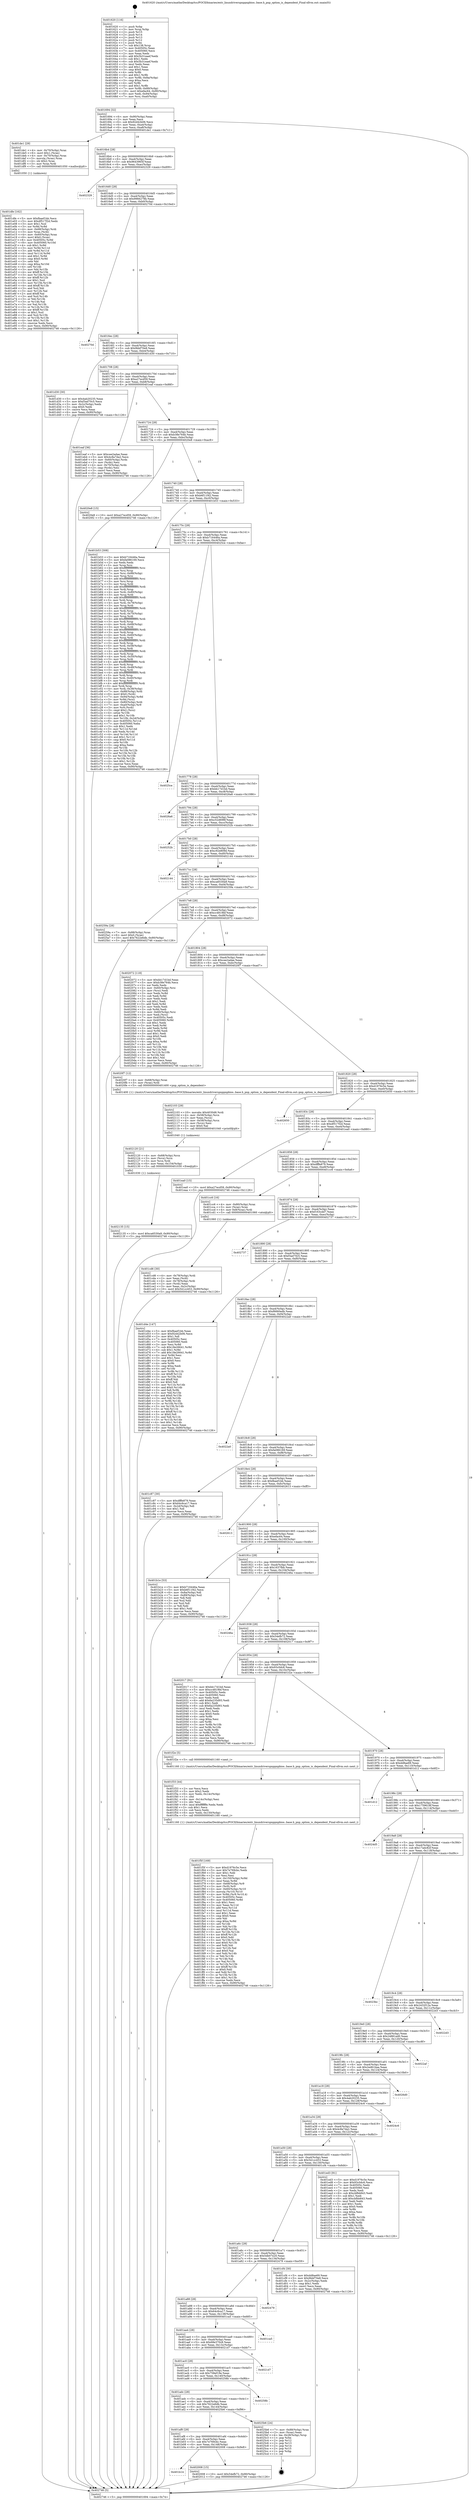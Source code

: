 digraph "0x401620" {
  label = "0x401620 (/mnt/c/Users/mathe/Desktop/tcc/POCII/binaries/extr_linuxdriverspnppnpbios..base.h_pnp_option_is_dependent_Final-ollvm.out::main(0))"
  labelloc = "t"
  node[shape=record]

  Entry [label="",width=0.3,height=0.3,shape=circle,fillcolor=black,style=filled]
  "0x401694" [label="{
     0x401694 [32]\l
     | [instrs]\l
     &nbsp;&nbsp;0x401694 \<+6\>: mov -0x90(%rbp),%eax\l
     &nbsp;&nbsp;0x40169a \<+2\>: mov %eax,%ecx\l
     &nbsp;&nbsp;0x40169c \<+6\>: sub $0x92d42b06,%ecx\l
     &nbsp;&nbsp;0x4016a2 \<+6\>: mov %eax,-0xa4(%rbp)\l
     &nbsp;&nbsp;0x4016a8 \<+6\>: mov %ecx,-0xa8(%rbp)\l
     &nbsp;&nbsp;0x4016ae \<+6\>: je 0000000000401de1 \<main+0x7c1\>\l
  }"]
  "0x401de1" [label="{
     0x401de1 [29]\l
     | [instrs]\l
     &nbsp;&nbsp;0x401de1 \<+4\>: mov -0x70(%rbp),%rax\l
     &nbsp;&nbsp;0x401de5 \<+6\>: movl $0x1,(%rax)\l
     &nbsp;&nbsp;0x401deb \<+4\>: mov -0x70(%rbp),%rax\l
     &nbsp;&nbsp;0x401def \<+3\>: movslq (%rax),%rax\l
     &nbsp;&nbsp;0x401df2 \<+4\>: shl $0x2,%rax\l
     &nbsp;&nbsp;0x401df6 \<+3\>: mov %rax,%rdi\l
     &nbsp;&nbsp;0x401df9 \<+5\>: call 0000000000401050 \<malloc@plt\>\l
     | [calls]\l
     &nbsp;&nbsp;0x401050 \{1\} (unknown)\l
  }"]
  "0x4016b4" [label="{
     0x4016b4 [28]\l
     | [instrs]\l
     &nbsp;&nbsp;0x4016b4 \<+5\>: jmp 00000000004016b9 \<main+0x99\>\l
     &nbsp;&nbsp;0x4016b9 \<+6\>: mov -0xa4(%rbp),%eax\l
     &nbsp;&nbsp;0x4016bf \<+5\>: sub $0x9643965f,%eax\l
     &nbsp;&nbsp;0x4016c4 \<+6\>: mov %eax,-0xac(%rbp)\l
     &nbsp;&nbsp;0x4016ca \<+6\>: je 0000000000402329 \<main+0xd09\>\l
  }"]
  Exit [label="",width=0.3,height=0.3,shape=circle,fillcolor=black,style=filled,peripheries=2]
  "0x402329" [label="{
     0x402329\l
  }", style=dashed]
  "0x4016d0" [label="{
     0x4016d0 [28]\l
     | [instrs]\l
     &nbsp;&nbsp;0x4016d0 \<+5\>: jmp 00000000004016d5 \<main+0xb5\>\l
     &nbsp;&nbsp;0x4016d5 \<+6\>: mov -0xa4(%rbp),%eax\l
     &nbsp;&nbsp;0x4016db \<+5\>: sub $0x9966278b,%eax\l
     &nbsp;&nbsp;0x4016e0 \<+6\>: mov %eax,-0xb0(%rbp)\l
     &nbsp;&nbsp;0x4016e6 \<+6\>: je 000000000040270d \<main+0x10ed\>\l
  }"]
  "0x402135" [label="{
     0x402135 [15]\l
     | [instrs]\l
     &nbsp;&nbsp;0x402135 \<+10\>: movl $0xca6530a9,-0x90(%rbp)\l
     &nbsp;&nbsp;0x40213f \<+5\>: jmp 0000000000402746 \<main+0x1126\>\l
  }"]
  "0x40270d" [label="{
     0x40270d\l
  }", style=dashed]
  "0x4016ec" [label="{
     0x4016ec [28]\l
     | [instrs]\l
     &nbsp;&nbsp;0x4016ec \<+5\>: jmp 00000000004016f1 \<main+0xd1\>\l
     &nbsp;&nbsp;0x4016f1 \<+6\>: mov -0xa4(%rbp),%eax\l
     &nbsp;&nbsp;0x4016f7 \<+5\>: sub $0x9bbf70e8,%eax\l
     &nbsp;&nbsp;0x4016fc \<+6\>: mov %eax,-0xb4(%rbp)\l
     &nbsp;&nbsp;0x401702 \<+6\>: je 0000000000401d30 \<main+0x710\>\l
  }"]
  "0x402120" [label="{
     0x402120 [21]\l
     | [instrs]\l
     &nbsp;&nbsp;0x402120 \<+4\>: mov -0x68(%rbp),%rcx\l
     &nbsp;&nbsp;0x402124 \<+3\>: mov (%rcx),%rcx\l
     &nbsp;&nbsp;0x402127 \<+3\>: mov %rcx,%rdi\l
     &nbsp;&nbsp;0x40212a \<+6\>: mov %eax,-0x154(%rbp)\l
     &nbsp;&nbsp;0x402130 \<+5\>: call 0000000000401030 \<free@plt\>\l
     | [calls]\l
     &nbsp;&nbsp;0x401030 \{1\} (unknown)\l
  }"]
  "0x401d30" [label="{
     0x401d30 [30]\l
     | [instrs]\l
     &nbsp;&nbsp;0x401d30 \<+5\>: mov $0x4ab20235,%eax\l
     &nbsp;&nbsp;0x401d35 \<+5\>: mov $0xf3ad70c5,%ecx\l
     &nbsp;&nbsp;0x401d3a \<+3\>: mov -0x2c(%rbp),%edx\l
     &nbsp;&nbsp;0x401d3d \<+3\>: cmp $0x0,%edx\l
     &nbsp;&nbsp;0x401d40 \<+3\>: cmove %ecx,%eax\l
     &nbsp;&nbsp;0x401d43 \<+6\>: mov %eax,-0x90(%rbp)\l
     &nbsp;&nbsp;0x401d49 \<+5\>: jmp 0000000000402746 \<main+0x1126\>\l
  }"]
  "0x401708" [label="{
     0x401708 [28]\l
     | [instrs]\l
     &nbsp;&nbsp;0x401708 \<+5\>: jmp 000000000040170d \<main+0xed\>\l
     &nbsp;&nbsp;0x40170d \<+6\>: mov -0xa4(%rbp),%eax\l
     &nbsp;&nbsp;0x401713 \<+5\>: sub $0xa27ecd59,%eax\l
     &nbsp;&nbsp;0x401718 \<+6\>: mov %eax,-0xb8(%rbp)\l
     &nbsp;&nbsp;0x40171e \<+6\>: je 0000000000401eaf \<main+0x88f\>\l
  }"]
  "0x402103" [label="{
     0x402103 [29]\l
     | [instrs]\l
     &nbsp;&nbsp;0x402103 \<+10\>: movabs $0x4030d6,%rdi\l
     &nbsp;&nbsp;0x40210d \<+4\>: mov -0x58(%rbp),%rcx\l
     &nbsp;&nbsp;0x402111 \<+2\>: mov %eax,(%rcx)\l
     &nbsp;&nbsp;0x402113 \<+4\>: mov -0x58(%rbp),%rcx\l
     &nbsp;&nbsp;0x402117 \<+2\>: mov (%rcx),%esi\l
     &nbsp;&nbsp;0x402119 \<+2\>: mov $0x0,%al\l
     &nbsp;&nbsp;0x40211b \<+5\>: call 0000000000401040 \<printf@plt\>\l
     | [calls]\l
     &nbsp;&nbsp;0x401040 \{1\} (unknown)\l
  }"]
  "0x401eaf" [label="{
     0x401eaf [36]\l
     | [instrs]\l
     &nbsp;&nbsp;0x401eaf \<+5\>: mov $0xcee2adae,%eax\l
     &nbsp;&nbsp;0x401eb4 \<+5\>: mov $0x4c8a7da2,%ecx\l
     &nbsp;&nbsp;0x401eb9 \<+4\>: mov -0x60(%rbp),%rdx\l
     &nbsp;&nbsp;0x401ebd \<+2\>: mov (%rdx),%esi\l
     &nbsp;&nbsp;0x401ebf \<+4\>: mov -0x70(%rbp),%rdx\l
     &nbsp;&nbsp;0x401ec3 \<+2\>: cmp (%rdx),%esi\l
     &nbsp;&nbsp;0x401ec5 \<+3\>: cmovl %ecx,%eax\l
     &nbsp;&nbsp;0x401ec8 \<+6\>: mov %eax,-0x90(%rbp)\l
     &nbsp;&nbsp;0x401ece \<+5\>: jmp 0000000000402746 \<main+0x1126\>\l
  }"]
  "0x401724" [label="{
     0x401724 [28]\l
     | [instrs]\l
     &nbsp;&nbsp;0x401724 \<+5\>: jmp 0000000000401729 \<main+0x109\>\l
     &nbsp;&nbsp;0x401729 \<+6\>: mov -0xa4(%rbp),%eax\l
     &nbsp;&nbsp;0x40172f \<+5\>: sub $0xb38e764b,%eax\l
     &nbsp;&nbsp;0x401734 \<+6\>: mov %eax,-0xbc(%rbp)\l
     &nbsp;&nbsp;0x40173a \<+6\>: je 00000000004020e8 \<main+0xac8\>\l
  }"]
  "0x401b14" [label="{
     0x401b14\l
  }", style=dashed]
  "0x4020e8" [label="{
     0x4020e8 [15]\l
     | [instrs]\l
     &nbsp;&nbsp;0x4020e8 \<+10\>: movl $0xa27ecd59,-0x90(%rbp)\l
     &nbsp;&nbsp;0x4020f2 \<+5\>: jmp 0000000000402746 \<main+0x1126\>\l
  }"]
  "0x401740" [label="{
     0x401740 [28]\l
     | [instrs]\l
     &nbsp;&nbsp;0x401740 \<+5\>: jmp 0000000000401745 \<main+0x125\>\l
     &nbsp;&nbsp;0x401745 \<+6\>: mov -0xa4(%rbp),%eax\l
     &nbsp;&nbsp;0x40174b \<+5\>: sub $0xb6f11f42,%eax\l
     &nbsp;&nbsp;0x401750 \<+6\>: mov %eax,-0xc0(%rbp)\l
     &nbsp;&nbsp;0x401756 \<+6\>: je 0000000000401b53 \<main+0x533\>\l
  }"]
  "0x402008" [label="{
     0x402008 [15]\l
     | [instrs]\l
     &nbsp;&nbsp;0x402008 \<+10\>: movl $0x54efb72,-0x90(%rbp)\l
     &nbsp;&nbsp;0x402012 \<+5\>: jmp 0000000000402746 \<main+0x1126\>\l
  }"]
  "0x401b53" [label="{
     0x401b53 [308]\l
     | [instrs]\l
     &nbsp;&nbsp;0x401b53 \<+5\>: mov $0xb716446a,%eax\l
     &nbsp;&nbsp;0x401b58 \<+5\>: mov $0xfa086169,%ecx\l
     &nbsp;&nbsp;0x401b5d \<+2\>: xor %edx,%edx\l
     &nbsp;&nbsp;0x401b5f \<+3\>: mov %rsp,%rsi\l
     &nbsp;&nbsp;0x401b62 \<+4\>: add $0xfffffffffffffff0,%rsi\l
     &nbsp;&nbsp;0x401b66 \<+3\>: mov %rsi,%rsp\l
     &nbsp;&nbsp;0x401b69 \<+7\>: mov %rsi,-0x88(%rbp)\l
     &nbsp;&nbsp;0x401b70 \<+3\>: mov %rsp,%rsi\l
     &nbsp;&nbsp;0x401b73 \<+4\>: add $0xfffffffffffffff0,%rsi\l
     &nbsp;&nbsp;0x401b77 \<+3\>: mov %rsi,%rsp\l
     &nbsp;&nbsp;0x401b7a \<+3\>: mov %rsp,%rdi\l
     &nbsp;&nbsp;0x401b7d \<+4\>: add $0xfffffffffffffff0,%rdi\l
     &nbsp;&nbsp;0x401b81 \<+3\>: mov %rdi,%rsp\l
     &nbsp;&nbsp;0x401b84 \<+4\>: mov %rdi,-0x80(%rbp)\l
     &nbsp;&nbsp;0x401b88 \<+3\>: mov %rsp,%rdi\l
     &nbsp;&nbsp;0x401b8b \<+4\>: add $0xfffffffffffffff0,%rdi\l
     &nbsp;&nbsp;0x401b8f \<+3\>: mov %rdi,%rsp\l
     &nbsp;&nbsp;0x401b92 \<+4\>: mov %rdi,-0x78(%rbp)\l
     &nbsp;&nbsp;0x401b96 \<+3\>: mov %rsp,%rdi\l
     &nbsp;&nbsp;0x401b99 \<+4\>: add $0xfffffffffffffff0,%rdi\l
     &nbsp;&nbsp;0x401b9d \<+3\>: mov %rdi,%rsp\l
     &nbsp;&nbsp;0x401ba0 \<+4\>: mov %rdi,-0x70(%rbp)\l
     &nbsp;&nbsp;0x401ba4 \<+3\>: mov %rsp,%rdi\l
     &nbsp;&nbsp;0x401ba7 \<+4\>: add $0xfffffffffffffff0,%rdi\l
     &nbsp;&nbsp;0x401bab \<+3\>: mov %rdi,%rsp\l
     &nbsp;&nbsp;0x401bae \<+4\>: mov %rdi,-0x68(%rbp)\l
     &nbsp;&nbsp;0x401bb2 \<+3\>: mov %rsp,%rdi\l
     &nbsp;&nbsp;0x401bb5 \<+4\>: add $0xfffffffffffffff0,%rdi\l
     &nbsp;&nbsp;0x401bb9 \<+3\>: mov %rdi,%rsp\l
     &nbsp;&nbsp;0x401bbc \<+4\>: mov %rdi,-0x60(%rbp)\l
     &nbsp;&nbsp;0x401bc0 \<+3\>: mov %rsp,%rdi\l
     &nbsp;&nbsp;0x401bc3 \<+4\>: add $0xfffffffffffffff0,%rdi\l
     &nbsp;&nbsp;0x401bc7 \<+3\>: mov %rdi,%rsp\l
     &nbsp;&nbsp;0x401bca \<+4\>: mov %rdi,-0x58(%rbp)\l
     &nbsp;&nbsp;0x401bce \<+3\>: mov %rsp,%rdi\l
     &nbsp;&nbsp;0x401bd1 \<+4\>: add $0xfffffffffffffff0,%rdi\l
     &nbsp;&nbsp;0x401bd5 \<+3\>: mov %rdi,%rsp\l
     &nbsp;&nbsp;0x401bd8 \<+4\>: mov %rdi,-0x50(%rbp)\l
     &nbsp;&nbsp;0x401bdc \<+3\>: mov %rsp,%rdi\l
     &nbsp;&nbsp;0x401bdf \<+4\>: add $0xfffffffffffffff0,%rdi\l
     &nbsp;&nbsp;0x401be3 \<+3\>: mov %rdi,%rsp\l
     &nbsp;&nbsp;0x401be6 \<+4\>: mov %rdi,-0x48(%rbp)\l
     &nbsp;&nbsp;0x401bea \<+3\>: mov %rsp,%rdi\l
     &nbsp;&nbsp;0x401bed \<+4\>: add $0xfffffffffffffff0,%rdi\l
     &nbsp;&nbsp;0x401bf1 \<+3\>: mov %rdi,%rsp\l
     &nbsp;&nbsp;0x401bf4 \<+4\>: mov %rdi,-0x40(%rbp)\l
     &nbsp;&nbsp;0x401bf8 \<+3\>: mov %rsp,%rdi\l
     &nbsp;&nbsp;0x401bfb \<+4\>: add $0xfffffffffffffff0,%rdi\l
     &nbsp;&nbsp;0x401bff \<+3\>: mov %rdi,%rsp\l
     &nbsp;&nbsp;0x401c02 \<+4\>: mov %rdi,-0x38(%rbp)\l
     &nbsp;&nbsp;0x401c06 \<+7\>: mov -0x88(%rbp),%rdi\l
     &nbsp;&nbsp;0x401c0d \<+6\>: movl $0x0,(%rdi)\l
     &nbsp;&nbsp;0x401c13 \<+7\>: mov -0x94(%rbp),%r8d\l
     &nbsp;&nbsp;0x401c1a \<+3\>: mov %r8d,(%rsi)\l
     &nbsp;&nbsp;0x401c1d \<+4\>: mov -0x80(%rbp),%rdi\l
     &nbsp;&nbsp;0x401c21 \<+7\>: mov -0xa0(%rbp),%r9\l
     &nbsp;&nbsp;0x401c28 \<+3\>: mov %r9,(%rdi)\l
     &nbsp;&nbsp;0x401c2b \<+3\>: cmpl $0x2,(%rsi)\l
     &nbsp;&nbsp;0x401c2e \<+4\>: setne %r10b\l
     &nbsp;&nbsp;0x401c32 \<+4\>: and $0x1,%r10b\l
     &nbsp;&nbsp;0x401c36 \<+4\>: mov %r10b,-0x2d(%rbp)\l
     &nbsp;&nbsp;0x401c3a \<+8\>: mov 0x40505c,%r11d\l
     &nbsp;&nbsp;0x401c42 \<+7\>: mov 0x405060,%ebx\l
     &nbsp;&nbsp;0x401c49 \<+3\>: sub $0x1,%edx\l
     &nbsp;&nbsp;0x401c4c \<+3\>: mov %r11d,%r14d\l
     &nbsp;&nbsp;0x401c4f \<+3\>: add %edx,%r14d\l
     &nbsp;&nbsp;0x401c52 \<+4\>: imul %r14d,%r11d\l
     &nbsp;&nbsp;0x401c56 \<+4\>: and $0x1,%r11d\l
     &nbsp;&nbsp;0x401c5a \<+4\>: cmp $0x0,%r11d\l
     &nbsp;&nbsp;0x401c5e \<+4\>: sete %r10b\l
     &nbsp;&nbsp;0x401c62 \<+3\>: cmp $0xa,%ebx\l
     &nbsp;&nbsp;0x401c65 \<+4\>: setl %r15b\l
     &nbsp;&nbsp;0x401c69 \<+3\>: mov %r10b,%r12b\l
     &nbsp;&nbsp;0x401c6c \<+3\>: and %r15b,%r12b\l
     &nbsp;&nbsp;0x401c6f \<+3\>: xor %r15b,%r10b\l
     &nbsp;&nbsp;0x401c72 \<+3\>: or %r10b,%r12b\l
     &nbsp;&nbsp;0x401c75 \<+4\>: test $0x1,%r12b\l
     &nbsp;&nbsp;0x401c79 \<+3\>: cmovne %ecx,%eax\l
     &nbsp;&nbsp;0x401c7c \<+6\>: mov %eax,-0x90(%rbp)\l
     &nbsp;&nbsp;0x401c82 \<+5\>: jmp 0000000000402746 \<main+0x1126\>\l
  }"]
  "0x40175c" [label="{
     0x40175c [28]\l
     | [instrs]\l
     &nbsp;&nbsp;0x40175c \<+5\>: jmp 0000000000401761 \<main+0x141\>\l
     &nbsp;&nbsp;0x401761 \<+6\>: mov -0xa4(%rbp),%eax\l
     &nbsp;&nbsp;0x401767 \<+5\>: sub $0xb716446a,%eax\l
     &nbsp;&nbsp;0x40176c \<+6\>: mov %eax,-0xc4(%rbp)\l
     &nbsp;&nbsp;0x401772 \<+6\>: je 00000000004025ce \<main+0xfae\>\l
  }"]
  "0x401af8" [label="{
     0x401af8 [28]\l
     | [instrs]\l
     &nbsp;&nbsp;0x401af8 \<+5\>: jmp 0000000000401afd \<main+0x4dd\>\l
     &nbsp;&nbsp;0x401afd \<+6\>: mov -0xa4(%rbp),%eax\l
     &nbsp;&nbsp;0x401b03 \<+5\>: sub $0x7e769cbc,%eax\l
     &nbsp;&nbsp;0x401b08 \<+6\>: mov %eax,-0x148(%rbp)\l
     &nbsp;&nbsp;0x401b0e \<+6\>: je 0000000000402008 \<main+0x9e8\>\l
  }"]
  "0x4025ce" [label="{
     0x4025ce\l
  }", style=dashed]
  "0x401778" [label="{
     0x401778 [28]\l
     | [instrs]\l
     &nbsp;&nbsp;0x401778 \<+5\>: jmp 000000000040177d \<main+0x15d\>\l
     &nbsp;&nbsp;0x40177d \<+6\>: mov -0xa4(%rbp),%eax\l
     &nbsp;&nbsp;0x401783 \<+5\>: sub $0xbb17d1bd,%eax\l
     &nbsp;&nbsp;0x401788 \<+6\>: mov %eax,-0xc8(%rbp)\l
     &nbsp;&nbsp;0x40178e \<+6\>: je 00000000004026a6 \<main+0x1086\>\l
  }"]
  "0x4025b6" [label="{
     0x4025b6 [24]\l
     | [instrs]\l
     &nbsp;&nbsp;0x4025b6 \<+7\>: mov -0x88(%rbp),%rax\l
     &nbsp;&nbsp;0x4025bd \<+2\>: mov (%rax),%eax\l
     &nbsp;&nbsp;0x4025bf \<+4\>: lea -0x28(%rbp),%rsp\l
     &nbsp;&nbsp;0x4025c3 \<+1\>: pop %rbx\l
     &nbsp;&nbsp;0x4025c4 \<+2\>: pop %r12\l
     &nbsp;&nbsp;0x4025c6 \<+2\>: pop %r13\l
     &nbsp;&nbsp;0x4025c8 \<+2\>: pop %r14\l
     &nbsp;&nbsp;0x4025ca \<+2\>: pop %r15\l
     &nbsp;&nbsp;0x4025cc \<+1\>: pop %rbp\l
     &nbsp;&nbsp;0x4025cd \<+1\>: ret\l
  }"]
  "0x4026a6" [label="{
     0x4026a6\l
  }", style=dashed]
  "0x401794" [label="{
     0x401794 [28]\l
     | [instrs]\l
     &nbsp;&nbsp;0x401794 \<+5\>: jmp 0000000000401799 \<main+0x179\>\l
     &nbsp;&nbsp;0x401799 \<+6\>: mov -0xa4(%rbp),%eax\l
     &nbsp;&nbsp;0x40179f \<+5\>: sub $0xc52d698f,%eax\l
     &nbsp;&nbsp;0x4017a4 \<+6\>: mov %eax,-0xcc(%rbp)\l
     &nbsp;&nbsp;0x4017aa \<+6\>: je 000000000040252b \<main+0xf0b\>\l
  }"]
  "0x401adc" [label="{
     0x401adc [28]\l
     | [instrs]\l
     &nbsp;&nbsp;0x401adc \<+5\>: jmp 0000000000401ae1 \<main+0x4c1\>\l
     &nbsp;&nbsp;0x401ae1 \<+6\>: mov -0xa4(%rbp),%eax\l
     &nbsp;&nbsp;0x401ae7 \<+5\>: sub $0x7622e6db,%eax\l
     &nbsp;&nbsp;0x401aec \<+6\>: mov %eax,-0x144(%rbp)\l
     &nbsp;&nbsp;0x401af2 \<+6\>: je 00000000004025b6 \<main+0xf96\>\l
  }"]
  "0x40252b" [label="{
     0x40252b\l
  }", style=dashed]
  "0x4017b0" [label="{
     0x4017b0 [28]\l
     | [instrs]\l
     &nbsp;&nbsp;0x4017b0 \<+5\>: jmp 00000000004017b5 \<main+0x195\>\l
     &nbsp;&nbsp;0x4017b5 \<+6\>: mov -0xa4(%rbp),%eax\l
     &nbsp;&nbsp;0x4017bb \<+5\>: sub $0xc92e809d,%eax\l
     &nbsp;&nbsp;0x4017c0 \<+6\>: mov %eax,-0xd0(%rbp)\l
     &nbsp;&nbsp;0x4017c6 \<+6\>: je 0000000000402144 \<main+0xb24\>\l
  }"]
  "0x40258b" [label="{
     0x40258b\l
  }", style=dashed]
  "0x402144" [label="{
     0x402144\l
  }", style=dashed]
  "0x4017cc" [label="{
     0x4017cc [28]\l
     | [instrs]\l
     &nbsp;&nbsp;0x4017cc \<+5\>: jmp 00000000004017d1 \<main+0x1b1\>\l
     &nbsp;&nbsp;0x4017d1 \<+6\>: mov -0xa4(%rbp),%eax\l
     &nbsp;&nbsp;0x4017d7 \<+5\>: sub $0xca6530a9,%eax\l
     &nbsp;&nbsp;0x4017dc \<+6\>: mov %eax,-0xd4(%rbp)\l
     &nbsp;&nbsp;0x4017e2 \<+6\>: je 000000000040259a \<main+0xf7a\>\l
  }"]
  "0x401ac0" [label="{
     0x401ac0 [28]\l
     | [instrs]\l
     &nbsp;&nbsp;0x401ac0 \<+5\>: jmp 0000000000401ac5 \<main+0x4a5\>\l
     &nbsp;&nbsp;0x401ac5 \<+6\>: mov -0xa4(%rbp),%eax\l
     &nbsp;&nbsp;0x401acb \<+5\>: sub $0x758ef19e,%eax\l
     &nbsp;&nbsp;0x401ad0 \<+6\>: mov %eax,-0x140(%rbp)\l
     &nbsp;&nbsp;0x401ad6 \<+6\>: je 000000000040258b \<main+0xf6b\>\l
  }"]
  "0x40259a" [label="{
     0x40259a [28]\l
     | [instrs]\l
     &nbsp;&nbsp;0x40259a \<+7\>: mov -0x88(%rbp),%rax\l
     &nbsp;&nbsp;0x4025a1 \<+6\>: movl $0x0,(%rax)\l
     &nbsp;&nbsp;0x4025a7 \<+10\>: movl $0x7622e6db,-0x90(%rbp)\l
     &nbsp;&nbsp;0x4025b1 \<+5\>: jmp 0000000000402746 \<main+0x1126\>\l
  }"]
  "0x4017e8" [label="{
     0x4017e8 [28]\l
     | [instrs]\l
     &nbsp;&nbsp;0x4017e8 \<+5\>: jmp 00000000004017ed \<main+0x1cd\>\l
     &nbsp;&nbsp;0x4017ed \<+6\>: mov -0xa4(%rbp),%eax\l
     &nbsp;&nbsp;0x4017f3 \<+5\>: sub $0xcc4819bf,%eax\l
     &nbsp;&nbsp;0x4017f8 \<+6\>: mov %eax,-0xd8(%rbp)\l
     &nbsp;&nbsp;0x4017fe \<+6\>: je 0000000000402072 \<main+0xa52\>\l
  }"]
  "0x4021d7" [label="{
     0x4021d7\l
  }", style=dashed]
  "0x402072" [label="{
     0x402072 [118]\l
     | [instrs]\l
     &nbsp;&nbsp;0x402072 \<+5\>: mov $0xbb17d1bd,%eax\l
     &nbsp;&nbsp;0x402077 \<+5\>: mov $0xb38e764b,%ecx\l
     &nbsp;&nbsp;0x40207c \<+2\>: xor %edx,%edx\l
     &nbsp;&nbsp;0x40207e \<+4\>: mov -0x60(%rbp),%rsi\l
     &nbsp;&nbsp;0x402082 \<+2\>: mov (%rsi),%edi\l
     &nbsp;&nbsp;0x402084 \<+3\>: mov %edx,%r8d\l
     &nbsp;&nbsp;0x402087 \<+3\>: sub %edi,%r8d\l
     &nbsp;&nbsp;0x40208a \<+2\>: mov %edx,%edi\l
     &nbsp;&nbsp;0x40208c \<+3\>: sub $0x1,%edi\l
     &nbsp;&nbsp;0x40208f \<+3\>: add %edi,%r8d\l
     &nbsp;&nbsp;0x402092 \<+2\>: mov %edx,%edi\l
     &nbsp;&nbsp;0x402094 \<+3\>: sub %r8d,%edi\l
     &nbsp;&nbsp;0x402097 \<+4\>: mov -0x60(%rbp),%rsi\l
     &nbsp;&nbsp;0x40209b \<+2\>: mov %edi,(%rsi)\l
     &nbsp;&nbsp;0x40209d \<+7\>: mov 0x40505c,%edi\l
     &nbsp;&nbsp;0x4020a4 \<+8\>: mov 0x405060,%r8d\l
     &nbsp;&nbsp;0x4020ac \<+3\>: sub $0x1,%edx\l
     &nbsp;&nbsp;0x4020af \<+3\>: mov %edi,%r9d\l
     &nbsp;&nbsp;0x4020b2 \<+3\>: add %edx,%r9d\l
     &nbsp;&nbsp;0x4020b5 \<+4\>: imul %r9d,%edi\l
     &nbsp;&nbsp;0x4020b9 \<+3\>: and $0x1,%edi\l
     &nbsp;&nbsp;0x4020bc \<+3\>: cmp $0x0,%edi\l
     &nbsp;&nbsp;0x4020bf \<+4\>: sete %r10b\l
     &nbsp;&nbsp;0x4020c3 \<+4\>: cmp $0xa,%r8d\l
     &nbsp;&nbsp;0x4020c7 \<+4\>: setl %r11b\l
     &nbsp;&nbsp;0x4020cb \<+3\>: mov %r10b,%bl\l
     &nbsp;&nbsp;0x4020ce \<+3\>: and %r11b,%bl\l
     &nbsp;&nbsp;0x4020d1 \<+3\>: xor %r11b,%r10b\l
     &nbsp;&nbsp;0x4020d4 \<+3\>: or %r10b,%bl\l
     &nbsp;&nbsp;0x4020d7 \<+3\>: test $0x1,%bl\l
     &nbsp;&nbsp;0x4020da \<+3\>: cmovne %ecx,%eax\l
     &nbsp;&nbsp;0x4020dd \<+6\>: mov %eax,-0x90(%rbp)\l
     &nbsp;&nbsp;0x4020e3 \<+5\>: jmp 0000000000402746 \<main+0x1126\>\l
  }"]
  "0x401804" [label="{
     0x401804 [28]\l
     | [instrs]\l
     &nbsp;&nbsp;0x401804 \<+5\>: jmp 0000000000401809 \<main+0x1e9\>\l
     &nbsp;&nbsp;0x401809 \<+6\>: mov -0xa4(%rbp),%eax\l
     &nbsp;&nbsp;0x40180f \<+5\>: sub $0xcee2adae,%eax\l
     &nbsp;&nbsp;0x401814 \<+6\>: mov %eax,-0xdc(%rbp)\l
     &nbsp;&nbsp;0x40181a \<+6\>: je 00000000004020f7 \<main+0xad7\>\l
  }"]
  "0x401aa4" [label="{
     0x401aa4 [28]\l
     | [instrs]\l
     &nbsp;&nbsp;0x401aa4 \<+5\>: jmp 0000000000401aa9 \<main+0x489\>\l
     &nbsp;&nbsp;0x401aa9 \<+6\>: mov -0xa4(%rbp),%eax\l
     &nbsp;&nbsp;0x401aaf \<+5\>: sub $0x68e370c8,%eax\l
     &nbsp;&nbsp;0x401ab4 \<+6\>: mov %eax,-0x13c(%rbp)\l
     &nbsp;&nbsp;0x401aba \<+6\>: je 00000000004021d7 \<main+0xbb7\>\l
  }"]
  "0x4020f7" [label="{
     0x4020f7 [12]\l
     | [instrs]\l
     &nbsp;&nbsp;0x4020f7 \<+4\>: mov -0x68(%rbp),%rax\l
     &nbsp;&nbsp;0x4020fb \<+3\>: mov (%rax),%rdi\l
     &nbsp;&nbsp;0x4020fe \<+5\>: call 0000000000401400 \<pnp_option_is_dependent\>\l
     | [calls]\l
     &nbsp;&nbsp;0x401400 \{1\} (/mnt/c/Users/mathe/Desktop/tcc/POCII/binaries/extr_linuxdriverspnppnpbios..base.h_pnp_option_is_dependent_Final-ollvm.out::pnp_option_is_dependent)\l
  }"]
  "0x401820" [label="{
     0x401820 [28]\l
     | [instrs]\l
     &nbsp;&nbsp;0x401820 \<+5\>: jmp 0000000000401825 \<main+0x205\>\l
     &nbsp;&nbsp;0x401825 \<+6\>: mov -0xa4(%rbp),%eax\l
     &nbsp;&nbsp;0x40182b \<+5\>: sub $0xd1976c5e,%eax\l
     &nbsp;&nbsp;0x401830 \<+6\>: mov %eax,-0xe0(%rbp)\l
     &nbsp;&nbsp;0x401836 \<+6\>: je 0000000000402650 \<main+0x1030\>\l
  }"]
  "0x401ca5" [label="{
     0x401ca5\l
  }", style=dashed]
  "0x402650" [label="{
     0x402650\l
  }", style=dashed]
  "0x40183c" [label="{
     0x40183c [28]\l
     | [instrs]\l
     &nbsp;&nbsp;0x40183c \<+5\>: jmp 0000000000401841 \<main+0x221\>\l
     &nbsp;&nbsp;0x401841 \<+6\>: mov -0xa4(%rbp),%eax\l
     &nbsp;&nbsp;0x401847 \<+5\>: sub $0xdf517f2d,%eax\l
     &nbsp;&nbsp;0x40184c \<+6\>: mov %eax,-0xe4(%rbp)\l
     &nbsp;&nbsp;0x401852 \<+6\>: je 0000000000401ea0 \<main+0x880\>\l
  }"]
  "0x401a88" [label="{
     0x401a88 [28]\l
     | [instrs]\l
     &nbsp;&nbsp;0x401a88 \<+5\>: jmp 0000000000401a8d \<main+0x46d\>\l
     &nbsp;&nbsp;0x401a8d \<+6\>: mov -0xa4(%rbp),%eax\l
     &nbsp;&nbsp;0x401a93 \<+5\>: sub $0x64c6ca17,%eax\l
     &nbsp;&nbsp;0x401a98 \<+6\>: mov %eax,-0x138(%rbp)\l
     &nbsp;&nbsp;0x401a9e \<+6\>: je 0000000000401ca5 \<main+0x685\>\l
  }"]
  "0x401ea0" [label="{
     0x401ea0 [15]\l
     | [instrs]\l
     &nbsp;&nbsp;0x401ea0 \<+10\>: movl $0xa27ecd59,-0x90(%rbp)\l
     &nbsp;&nbsp;0x401eaa \<+5\>: jmp 0000000000402746 \<main+0x1126\>\l
  }"]
  "0x401858" [label="{
     0x401858 [28]\l
     | [instrs]\l
     &nbsp;&nbsp;0x401858 \<+5\>: jmp 000000000040185d \<main+0x23d\>\l
     &nbsp;&nbsp;0x40185d \<+6\>: mov -0xa4(%rbp),%eax\l
     &nbsp;&nbsp;0x401863 \<+5\>: sub $0xdfffe879,%eax\l
     &nbsp;&nbsp;0x401868 \<+6\>: mov %eax,-0xe8(%rbp)\l
     &nbsp;&nbsp;0x40186e \<+6\>: je 0000000000401cc6 \<main+0x6a6\>\l
  }"]
  "0x402479" [label="{
     0x402479\l
  }", style=dashed]
  "0x401cc6" [label="{
     0x401cc6 [16]\l
     | [instrs]\l
     &nbsp;&nbsp;0x401cc6 \<+4\>: mov -0x80(%rbp),%rax\l
     &nbsp;&nbsp;0x401cca \<+3\>: mov (%rax),%rax\l
     &nbsp;&nbsp;0x401ccd \<+4\>: mov 0x8(%rax),%rdi\l
     &nbsp;&nbsp;0x401cd1 \<+5\>: call 0000000000401060 \<atoi@plt\>\l
     | [calls]\l
     &nbsp;&nbsp;0x401060 \{1\} (unknown)\l
  }"]
  "0x401874" [label="{
     0x401874 [28]\l
     | [instrs]\l
     &nbsp;&nbsp;0x401874 \<+5\>: jmp 0000000000401879 \<main+0x259\>\l
     &nbsp;&nbsp;0x401879 \<+6\>: mov -0xa4(%rbp),%eax\l
     &nbsp;&nbsp;0x40187f \<+5\>: sub $0xf163cdd7,%eax\l
     &nbsp;&nbsp;0x401884 \<+6\>: mov %eax,-0xec(%rbp)\l
     &nbsp;&nbsp;0x40188a \<+6\>: je 0000000000402737 \<main+0x1117\>\l
  }"]
  "0x401f5f" [label="{
     0x401f5f [169]\l
     | [instrs]\l
     &nbsp;&nbsp;0x401f5f \<+5\>: mov $0xd1976c5e,%ecx\l
     &nbsp;&nbsp;0x401f64 \<+5\>: mov $0x7e769cbc,%edx\l
     &nbsp;&nbsp;0x401f69 \<+3\>: mov $0x1,%dil\l
     &nbsp;&nbsp;0x401f6c \<+2\>: xor %esi,%esi\l
     &nbsp;&nbsp;0x401f6e \<+7\>: mov -0x150(%rbp),%r8d\l
     &nbsp;&nbsp;0x401f75 \<+4\>: imul %eax,%r8d\l
     &nbsp;&nbsp;0x401f79 \<+4\>: mov -0x68(%rbp),%r9\l
     &nbsp;&nbsp;0x401f7d \<+3\>: mov (%r9),%r9\l
     &nbsp;&nbsp;0x401f80 \<+4\>: mov -0x60(%rbp),%r10\l
     &nbsp;&nbsp;0x401f84 \<+3\>: movslq (%r10),%r10\l
     &nbsp;&nbsp;0x401f87 \<+4\>: mov %r8d,(%r9,%r10,4)\l
     &nbsp;&nbsp;0x401f8b \<+7\>: mov 0x40505c,%eax\l
     &nbsp;&nbsp;0x401f92 \<+8\>: mov 0x405060,%r8d\l
     &nbsp;&nbsp;0x401f9a \<+3\>: sub $0x1,%esi\l
     &nbsp;&nbsp;0x401f9d \<+3\>: mov %eax,%r11d\l
     &nbsp;&nbsp;0x401fa0 \<+3\>: add %esi,%r11d\l
     &nbsp;&nbsp;0x401fa3 \<+4\>: imul %r11d,%eax\l
     &nbsp;&nbsp;0x401fa7 \<+3\>: and $0x1,%eax\l
     &nbsp;&nbsp;0x401faa \<+3\>: cmp $0x0,%eax\l
     &nbsp;&nbsp;0x401fad \<+3\>: sete %bl\l
     &nbsp;&nbsp;0x401fb0 \<+4\>: cmp $0xa,%r8d\l
     &nbsp;&nbsp;0x401fb4 \<+4\>: setl %r14b\l
     &nbsp;&nbsp;0x401fb8 \<+3\>: mov %bl,%r15b\l
     &nbsp;&nbsp;0x401fbb \<+4\>: xor $0xff,%r15b\l
     &nbsp;&nbsp;0x401fbf \<+3\>: mov %r14b,%r12b\l
     &nbsp;&nbsp;0x401fc2 \<+4\>: xor $0xff,%r12b\l
     &nbsp;&nbsp;0x401fc6 \<+4\>: xor $0x0,%dil\l
     &nbsp;&nbsp;0x401fca \<+3\>: mov %r15b,%r13b\l
     &nbsp;&nbsp;0x401fcd \<+4\>: and $0x0,%r13b\l
     &nbsp;&nbsp;0x401fd1 \<+3\>: and %dil,%bl\l
     &nbsp;&nbsp;0x401fd4 \<+3\>: mov %r12b,%al\l
     &nbsp;&nbsp;0x401fd7 \<+2\>: and $0x0,%al\l
     &nbsp;&nbsp;0x401fd9 \<+3\>: and %dil,%r14b\l
     &nbsp;&nbsp;0x401fdc \<+3\>: or %bl,%r13b\l
     &nbsp;&nbsp;0x401fdf \<+3\>: or %r14b,%al\l
     &nbsp;&nbsp;0x401fe2 \<+3\>: xor %al,%r13b\l
     &nbsp;&nbsp;0x401fe5 \<+3\>: or %r12b,%r15b\l
     &nbsp;&nbsp;0x401fe8 \<+4\>: xor $0xff,%r15b\l
     &nbsp;&nbsp;0x401fec \<+4\>: or $0x0,%dil\l
     &nbsp;&nbsp;0x401ff0 \<+3\>: and %dil,%r15b\l
     &nbsp;&nbsp;0x401ff3 \<+3\>: or %r15b,%r13b\l
     &nbsp;&nbsp;0x401ff6 \<+4\>: test $0x1,%r13b\l
     &nbsp;&nbsp;0x401ffa \<+3\>: cmovne %edx,%ecx\l
     &nbsp;&nbsp;0x401ffd \<+6\>: mov %ecx,-0x90(%rbp)\l
     &nbsp;&nbsp;0x402003 \<+5\>: jmp 0000000000402746 \<main+0x1126\>\l
  }"]
  "0x402737" [label="{
     0x402737\l
  }", style=dashed]
  "0x401890" [label="{
     0x401890 [28]\l
     | [instrs]\l
     &nbsp;&nbsp;0x401890 \<+5\>: jmp 0000000000401895 \<main+0x275\>\l
     &nbsp;&nbsp;0x401895 \<+6\>: mov -0xa4(%rbp),%eax\l
     &nbsp;&nbsp;0x40189b \<+5\>: sub $0xf3ad70c5,%eax\l
     &nbsp;&nbsp;0x4018a0 \<+6\>: mov %eax,-0xf0(%rbp)\l
     &nbsp;&nbsp;0x4018a6 \<+6\>: je 0000000000401d4e \<main+0x72e\>\l
  }"]
  "0x401f33" [label="{
     0x401f33 [44]\l
     | [instrs]\l
     &nbsp;&nbsp;0x401f33 \<+2\>: xor %ecx,%ecx\l
     &nbsp;&nbsp;0x401f35 \<+5\>: mov $0x2,%edx\l
     &nbsp;&nbsp;0x401f3a \<+6\>: mov %edx,-0x14c(%rbp)\l
     &nbsp;&nbsp;0x401f40 \<+1\>: cltd\l
     &nbsp;&nbsp;0x401f41 \<+6\>: mov -0x14c(%rbp),%esi\l
     &nbsp;&nbsp;0x401f47 \<+2\>: idiv %esi\l
     &nbsp;&nbsp;0x401f49 \<+6\>: imul $0xfffffffe,%edx,%edx\l
     &nbsp;&nbsp;0x401f4f \<+3\>: sub $0x1,%ecx\l
     &nbsp;&nbsp;0x401f52 \<+2\>: sub %ecx,%edx\l
     &nbsp;&nbsp;0x401f54 \<+6\>: mov %edx,-0x150(%rbp)\l
     &nbsp;&nbsp;0x401f5a \<+5\>: call 0000000000401160 \<next_i\>\l
     | [calls]\l
     &nbsp;&nbsp;0x401160 \{1\} (/mnt/c/Users/mathe/Desktop/tcc/POCII/binaries/extr_linuxdriverspnppnpbios..base.h_pnp_option_is_dependent_Final-ollvm.out::next_i)\l
  }"]
  "0x401d4e" [label="{
     0x401d4e [147]\l
     | [instrs]\l
     &nbsp;&nbsp;0x401d4e \<+5\>: mov $0xfbaef1bb,%eax\l
     &nbsp;&nbsp;0x401d53 \<+5\>: mov $0x92d42b06,%ecx\l
     &nbsp;&nbsp;0x401d58 \<+2\>: mov $0x1,%dl\l
     &nbsp;&nbsp;0x401d5a \<+7\>: mov 0x40505c,%esi\l
     &nbsp;&nbsp;0x401d61 \<+7\>: mov 0x405060,%edi\l
     &nbsp;&nbsp;0x401d68 \<+3\>: mov %esi,%r8d\l
     &nbsp;&nbsp;0x401d6b \<+7\>: sub $0x18e26641,%r8d\l
     &nbsp;&nbsp;0x401d72 \<+4\>: sub $0x1,%r8d\l
     &nbsp;&nbsp;0x401d76 \<+7\>: add $0x18e26641,%r8d\l
     &nbsp;&nbsp;0x401d7d \<+4\>: imul %r8d,%esi\l
     &nbsp;&nbsp;0x401d81 \<+3\>: and $0x1,%esi\l
     &nbsp;&nbsp;0x401d84 \<+3\>: cmp $0x0,%esi\l
     &nbsp;&nbsp;0x401d87 \<+4\>: sete %r9b\l
     &nbsp;&nbsp;0x401d8b \<+3\>: cmp $0xa,%edi\l
     &nbsp;&nbsp;0x401d8e \<+4\>: setl %r10b\l
     &nbsp;&nbsp;0x401d92 \<+3\>: mov %r9b,%r11b\l
     &nbsp;&nbsp;0x401d95 \<+4\>: xor $0xff,%r11b\l
     &nbsp;&nbsp;0x401d99 \<+3\>: mov %r10b,%bl\l
     &nbsp;&nbsp;0x401d9c \<+3\>: xor $0xff,%bl\l
     &nbsp;&nbsp;0x401d9f \<+3\>: xor $0x0,%dl\l
     &nbsp;&nbsp;0x401da2 \<+3\>: mov %r11b,%r14b\l
     &nbsp;&nbsp;0x401da5 \<+4\>: and $0x0,%r14b\l
     &nbsp;&nbsp;0x401da9 \<+3\>: and %dl,%r9b\l
     &nbsp;&nbsp;0x401dac \<+3\>: mov %bl,%r15b\l
     &nbsp;&nbsp;0x401daf \<+4\>: and $0x0,%r15b\l
     &nbsp;&nbsp;0x401db3 \<+3\>: and %dl,%r10b\l
     &nbsp;&nbsp;0x401db6 \<+3\>: or %r9b,%r14b\l
     &nbsp;&nbsp;0x401db9 \<+3\>: or %r10b,%r15b\l
     &nbsp;&nbsp;0x401dbc \<+3\>: xor %r15b,%r14b\l
     &nbsp;&nbsp;0x401dbf \<+3\>: or %bl,%r11b\l
     &nbsp;&nbsp;0x401dc2 \<+4\>: xor $0xff,%r11b\l
     &nbsp;&nbsp;0x401dc6 \<+3\>: or $0x0,%dl\l
     &nbsp;&nbsp;0x401dc9 \<+3\>: and %dl,%r11b\l
     &nbsp;&nbsp;0x401dcc \<+3\>: or %r11b,%r14b\l
     &nbsp;&nbsp;0x401dcf \<+4\>: test $0x1,%r14b\l
     &nbsp;&nbsp;0x401dd3 \<+3\>: cmovne %ecx,%eax\l
     &nbsp;&nbsp;0x401dd6 \<+6\>: mov %eax,-0x90(%rbp)\l
     &nbsp;&nbsp;0x401ddc \<+5\>: jmp 0000000000402746 \<main+0x1126\>\l
  }"]
  "0x4018ac" [label="{
     0x4018ac [28]\l
     | [instrs]\l
     &nbsp;&nbsp;0x4018ac \<+5\>: jmp 00000000004018b1 \<main+0x291\>\l
     &nbsp;&nbsp;0x4018b1 \<+6\>: mov -0xa4(%rbp),%eax\l
     &nbsp;&nbsp;0x4018b7 \<+5\>: sub $0xf6660edb,%eax\l
     &nbsp;&nbsp;0x4018bc \<+6\>: mov %eax,-0xf4(%rbp)\l
     &nbsp;&nbsp;0x4018c2 \<+6\>: je 00000000004022a0 \<main+0xc80\>\l
  }"]
  "0x401dfe" [label="{
     0x401dfe [162]\l
     | [instrs]\l
     &nbsp;&nbsp;0x401dfe \<+5\>: mov $0xfbaef1bb,%ecx\l
     &nbsp;&nbsp;0x401e03 \<+5\>: mov $0xdf517f2d,%edx\l
     &nbsp;&nbsp;0x401e08 \<+3\>: mov $0x1,%sil\l
     &nbsp;&nbsp;0x401e0b \<+3\>: xor %r8d,%r8d\l
     &nbsp;&nbsp;0x401e0e \<+4\>: mov -0x68(%rbp),%rdi\l
     &nbsp;&nbsp;0x401e12 \<+3\>: mov %rax,(%rdi)\l
     &nbsp;&nbsp;0x401e15 \<+4\>: mov -0x60(%rbp),%rax\l
     &nbsp;&nbsp;0x401e19 \<+6\>: movl $0x0,(%rax)\l
     &nbsp;&nbsp;0x401e1f \<+8\>: mov 0x40505c,%r9d\l
     &nbsp;&nbsp;0x401e27 \<+8\>: mov 0x405060,%r10d\l
     &nbsp;&nbsp;0x401e2f \<+4\>: sub $0x1,%r8d\l
     &nbsp;&nbsp;0x401e33 \<+3\>: mov %r9d,%r11d\l
     &nbsp;&nbsp;0x401e36 \<+3\>: add %r8d,%r11d\l
     &nbsp;&nbsp;0x401e39 \<+4\>: imul %r11d,%r9d\l
     &nbsp;&nbsp;0x401e3d \<+4\>: and $0x1,%r9d\l
     &nbsp;&nbsp;0x401e41 \<+4\>: cmp $0x0,%r9d\l
     &nbsp;&nbsp;0x401e45 \<+3\>: sete %bl\l
     &nbsp;&nbsp;0x401e48 \<+4\>: cmp $0xa,%r10d\l
     &nbsp;&nbsp;0x401e4c \<+4\>: setl %r14b\l
     &nbsp;&nbsp;0x401e50 \<+3\>: mov %bl,%r15b\l
     &nbsp;&nbsp;0x401e53 \<+4\>: xor $0xff,%r15b\l
     &nbsp;&nbsp;0x401e57 \<+3\>: mov %r14b,%r12b\l
     &nbsp;&nbsp;0x401e5a \<+4\>: xor $0xff,%r12b\l
     &nbsp;&nbsp;0x401e5e \<+4\>: xor $0x1,%sil\l
     &nbsp;&nbsp;0x401e62 \<+3\>: mov %r15b,%r13b\l
     &nbsp;&nbsp;0x401e65 \<+4\>: and $0xff,%r13b\l
     &nbsp;&nbsp;0x401e69 \<+3\>: and %sil,%bl\l
     &nbsp;&nbsp;0x401e6c \<+3\>: mov %r12b,%al\l
     &nbsp;&nbsp;0x401e6f \<+2\>: and $0xff,%al\l
     &nbsp;&nbsp;0x401e71 \<+3\>: and %sil,%r14b\l
     &nbsp;&nbsp;0x401e74 \<+3\>: or %bl,%r13b\l
     &nbsp;&nbsp;0x401e77 \<+3\>: or %r14b,%al\l
     &nbsp;&nbsp;0x401e7a \<+3\>: xor %al,%r13b\l
     &nbsp;&nbsp;0x401e7d \<+3\>: or %r12b,%r15b\l
     &nbsp;&nbsp;0x401e80 \<+4\>: xor $0xff,%r15b\l
     &nbsp;&nbsp;0x401e84 \<+4\>: or $0x1,%sil\l
     &nbsp;&nbsp;0x401e88 \<+3\>: and %sil,%r15b\l
     &nbsp;&nbsp;0x401e8b \<+3\>: or %r15b,%r13b\l
     &nbsp;&nbsp;0x401e8e \<+4\>: test $0x1,%r13b\l
     &nbsp;&nbsp;0x401e92 \<+3\>: cmovne %edx,%ecx\l
     &nbsp;&nbsp;0x401e95 \<+6\>: mov %ecx,-0x90(%rbp)\l
     &nbsp;&nbsp;0x401e9b \<+5\>: jmp 0000000000402746 \<main+0x1126\>\l
  }"]
  "0x4022a0" [label="{
     0x4022a0\l
  }", style=dashed]
  "0x4018c8" [label="{
     0x4018c8 [28]\l
     | [instrs]\l
     &nbsp;&nbsp;0x4018c8 \<+5\>: jmp 00000000004018cd \<main+0x2ad\>\l
     &nbsp;&nbsp;0x4018cd \<+6\>: mov -0xa4(%rbp),%eax\l
     &nbsp;&nbsp;0x4018d3 \<+5\>: sub $0xfa086169,%eax\l
     &nbsp;&nbsp;0x4018d8 \<+6\>: mov %eax,-0xf8(%rbp)\l
     &nbsp;&nbsp;0x4018de \<+6\>: je 0000000000401c87 \<main+0x667\>\l
  }"]
  "0x401a6c" [label="{
     0x401a6c [28]\l
     | [instrs]\l
     &nbsp;&nbsp;0x401a6c \<+5\>: jmp 0000000000401a71 \<main+0x451\>\l
     &nbsp;&nbsp;0x401a71 \<+6\>: mov -0xa4(%rbp),%eax\l
     &nbsp;&nbsp;0x401a77 \<+5\>: sub $0x5db07e20,%eax\l
     &nbsp;&nbsp;0x401a7c \<+6\>: mov %eax,-0x134(%rbp)\l
     &nbsp;&nbsp;0x401a82 \<+6\>: je 0000000000402479 \<main+0xe59\>\l
  }"]
  "0x401c87" [label="{
     0x401c87 [30]\l
     | [instrs]\l
     &nbsp;&nbsp;0x401c87 \<+5\>: mov $0xdfffe879,%eax\l
     &nbsp;&nbsp;0x401c8c \<+5\>: mov $0x64c6ca17,%ecx\l
     &nbsp;&nbsp;0x401c91 \<+3\>: mov -0x2d(%rbp),%dl\l
     &nbsp;&nbsp;0x401c94 \<+3\>: test $0x1,%dl\l
     &nbsp;&nbsp;0x401c97 \<+3\>: cmovne %ecx,%eax\l
     &nbsp;&nbsp;0x401c9a \<+6\>: mov %eax,-0x90(%rbp)\l
     &nbsp;&nbsp;0x401ca0 \<+5\>: jmp 0000000000402746 \<main+0x1126\>\l
  }"]
  "0x4018e4" [label="{
     0x4018e4 [28]\l
     | [instrs]\l
     &nbsp;&nbsp;0x4018e4 \<+5\>: jmp 00000000004018e9 \<main+0x2c9\>\l
     &nbsp;&nbsp;0x4018e9 \<+6\>: mov -0xa4(%rbp),%eax\l
     &nbsp;&nbsp;0x4018ef \<+5\>: sub $0xfbaef1bb,%eax\l
     &nbsp;&nbsp;0x4018f4 \<+6\>: mov %eax,-0xfc(%rbp)\l
     &nbsp;&nbsp;0x4018fa \<+6\>: je 0000000000402613 \<main+0xff3\>\l
  }"]
  "0x401cf4" [label="{
     0x401cf4 [30]\l
     | [instrs]\l
     &nbsp;&nbsp;0x401cf4 \<+5\>: mov $0xdd8ae69,%eax\l
     &nbsp;&nbsp;0x401cf9 \<+5\>: mov $0x9bbf70e8,%ecx\l
     &nbsp;&nbsp;0x401cfe \<+3\>: mov -0x2c(%rbp),%edx\l
     &nbsp;&nbsp;0x401d01 \<+3\>: cmp $0x1,%edx\l
     &nbsp;&nbsp;0x401d04 \<+3\>: cmovl %ecx,%eax\l
     &nbsp;&nbsp;0x401d07 \<+6\>: mov %eax,-0x90(%rbp)\l
     &nbsp;&nbsp;0x401d0d \<+5\>: jmp 0000000000402746 \<main+0x1126\>\l
  }"]
  "0x402613" [label="{
     0x402613\l
  }", style=dashed]
  "0x401900" [label="{
     0x401900 [28]\l
     | [instrs]\l
     &nbsp;&nbsp;0x401900 \<+5\>: jmp 0000000000401905 \<main+0x2e5\>\l
     &nbsp;&nbsp;0x401905 \<+6\>: mov -0xa4(%rbp),%eax\l
     &nbsp;&nbsp;0x40190b \<+5\>: sub $0xefac64,%eax\l
     &nbsp;&nbsp;0x401910 \<+6\>: mov %eax,-0x100(%rbp)\l
     &nbsp;&nbsp;0x401916 \<+6\>: je 0000000000401b1e \<main+0x4fe\>\l
  }"]
  "0x401a50" [label="{
     0x401a50 [28]\l
     | [instrs]\l
     &nbsp;&nbsp;0x401a50 \<+5\>: jmp 0000000000401a55 \<main+0x435\>\l
     &nbsp;&nbsp;0x401a55 \<+6\>: mov -0xa4(%rbp),%eax\l
     &nbsp;&nbsp;0x401a5b \<+5\>: sub $0x541cc453,%eax\l
     &nbsp;&nbsp;0x401a60 \<+6\>: mov %eax,-0x130(%rbp)\l
     &nbsp;&nbsp;0x401a66 \<+6\>: je 0000000000401cf4 \<main+0x6d4\>\l
  }"]
  "0x401b1e" [label="{
     0x401b1e [53]\l
     | [instrs]\l
     &nbsp;&nbsp;0x401b1e \<+5\>: mov $0xb716446a,%eax\l
     &nbsp;&nbsp;0x401b23 \<+5\>: mov $0xb6f11f42,%ecx\l
     &nbsp;&nbsp;0x401b28 \<+6\>: mov -0x8a(%rbp),%dl\l
     &nbsp;&nbsp;0x401b2e \<+7\>: mov -0x89(%rbp),%sil\l
     &nbsp;&nbsp;0x401b35 \<+3\>: mov %dl,%dil\l
     &nbsp;&nbsp;0x401b38 \<+3\>: and %sil,%dil\l
     &nbsp;&nbsp;0x401b3b \<+3\>: xor %sil,%dl\l
     &nbsp;&nbsp;0x401b3e \<+3\>: or %dl,%dil\l
     &nbsp;&nbsp;0x401b41 \<+4\>: test $0x1,%dil\l
     &nbsp;&nbsp;0x401b45 \<+3\>: cmovne %ecx,%eax\l
     &nbsp;&nbsp;0x401b48 \<+6\>: mov %eax,-0x90(%rbp)\l
     &nbsp;&nbsp;0x401b4e \<+5\>: jmp 0000000000402746 \<main+0x1126\>\l
  }"]
  "0x40191c" [label="{
     0x40191c [28]\l
     | [instrs]\l
     &nbsp;&nbsp;0x40191c \<+5\>: jmp 0000000000401921 \<main+0x301\>\l
     &nbsp;&nbsp;0x401921 \<+6\>: mov -0xa4(%rbp),%eax\l
     &nbsp;&nbsp;0x401927 \<+5\>: sub $0x1637fbb,%eax\l
     &nbsp;&nbsp;0x40192c \<+6\>: mov %eax,-0x104(%rbp)\l
     &nbsp;&nbsp;0x401932 \<+6\>: je 000000000040246a \<main+0xe4a\>\l
  }"]
  "0x402746" [label="{
     0x402746 [5]\l
     | [instrs]\l
     &nbsp;&nbsp;0x402746 \<+5\>: jmp 0000000000401694 \<main+0x74\>\l
  }"]
  "0x401620" [label="{
     0x401620 [116]\l
     | [instrs]\l
     &nbsp;&nbsp;0x401620 \<+1\>: push %rbp\l
     &nbsp;&nbsp;0x401621 \<+3\>: mov %rsp,%rbp\l
     &nbsp;&nbsp;0x401624 \<+2\>: push %r15\l
     &nbsp;&nbsp;0x401626 \<+2\>: push %r14\l
     &nbsp;&nbsp;0x401628 \<+2\>: push %r13\l
     &nbsp;&nbsp;0x40162a \<+2\>: push %r12\l
     &nbsp;&nbsp;0x40162c \<+1\>: push %rbx\l
     &nbsp;&nbsp;0x40162d \<+7\>: sub $0x138,%rsp\l
     &nbsp;&nbsp;0x401634 \<+7\>: mov 0x40505c,%eax\l
     &nbsp;&nbsp;0x40163b \<+7\>: mov 0x405060,%ecx\l
     &nbsp;&nbsp;0x401642 \<+2\>: mov %eax,%edx\l
     &nbsp;&nbsp;0x401644 \<+6\>: add $0x5b31eaef,%edx\l
     &nbsp;&nbsp;0x40164a \<+3\>: sub $0x1,%edx\l
     &nbsp;&nbsp;0x40164d \<+6\>: sub $0x5b31eaef,%edx\l
     &nbsp;&nbsp;0x401653 \<+3\>: imul %edx,%eax\l
     &nbsp;&nbsp;0x401656 \<+3\>: and $0x1,%eax\l
     &nbsp;&nbsp;0x401659 \<+3\>: cmp $0x0,%eax\l
     &nbsp;&nbsp;0x40165c \<+4\>: sete %r8b\l
     &nbsp;&nbsp;0x401660 \<+4\>: and $0x1,%r8b\l
     &nbsp;&nbsp;0x401664 \<+7\>: mov %r8b,-0x8a(%rbp)\l
     &nbsp;&nbsp;0x40166b \<+3\>: cmp $0xa,%ecx\l
     &nbsp;&nbsp;0x40166e \<+4\>: setl %r8b\l
     &nbsp;&nbsp;0x401672 \<+4\>: and $0x1,%r8b\l
     &nbsp;&nbsp;0x401676 \<+7\>: mov %r8b,-0x89(%rbp)\l
     &nbsp;&nbsp;0x40167d \<+10\>: movl $0xefac64,-0x90(%rbp)\l
     &nbsp;&nbsp;0x401687 \<+6\>: mov %edi,-0x94(%rbp)\l
     &nbsp;&nbsp;0x40168d \<+7\>: mov %rsi,-0xa0(%rbp)\l
  }"]
  "0x401ed3" [label="{
     0x401ed3 [91]\l
     | [instrs]\l
     &nbsp;&nbsp;0x401ed3 \<+5\>: mov $0xd1976c5e,%eax\l
     &nbsp;&nbsp;0x401ed8 \<+5\>: mov $0x93c0dc6,%ecx\l
     &nbsp;&nbsp;0x401edd \<+7\>: mov 0x40505c,%edx\l
     &nbsp;&nbsp;0x401ee4 \<+7\>: mov 0x405060,%esi\l
     &nbsp;&nbsp;0x401eeb \<+2\>: mov %edx,%edi\l
     &nbsp;&nbsp;0x401eed \<+6\>: sub $0xcbfbb843,%edi\l
     &nbsp;&nbsp;0x401ef3 \<+3\>: sub $0x1,%edi\l
     &nbsp;&nbsp;0x401ef6 \<+6\>: add $0xcbfbb843,%edi\l
     &nbsp;&nbsp;0x401efc \<+3\>: imul %edi,%edx\l
     &nbsp;&nbsp;0x401eff \<+3\>: and $0x1,%edx\l
     &nbsp;&nbsp;0x401f02 \<+3\>: cmp $0x0,%edx\l
     &nbsp;&nbsp;0x401f05 \<+4\>: sete %r8b\l
     &nbsp;&nbsp;0x401f09 \<+3\>: cmp $0xa,%esi\l
     &nbsp;&nbsp;0x401f0c \<+4\>: setl %r9b\l
     &nbsp;&nbsp;0x401f10 \<+3\>: mov %r8b,%r10b\l
     &nbsp;&nbsp;0x401f13 \<+3\>: and %r9b,%r10b\l
     &nbsp;&nbsp;0x401f16 \<+3\>: xor %r9b,%r8b\l
     &nbsp;&nbsp;0x401f19 \<+3\>: or %r8b,%r10b\l
     &nbsp;&nbsp;0x401f1c \<+4\>: test $0x1,%r10b\l
     &nbsp;&nbsp;0x401f20 \<+3\>: cmovne %ecx,%eax\l
     &nbsp;&nbsp;0x401f23 \<+6\>: mov %eax,-0x90(%rbp)\l
     &nbsp;&nbsp;0x401f29 \<+5\>: jmp 0000000000402746 \<main+0x1126\>\l
  }"]
  "0x401cd6" [label="{
     0x401cd6 [30]\l
     | [instrs]\l
     &nbsp;&nbsp;0x401cd6 \<+4\>: mov -0x78(%rbp),%rdi\l
     &nbsp;&nbsp;0x401cda \<+2\>: mov %eax,(%rdi)\l
     &nbsp;&nbsp;0x401cdc \<+4\>: mov -0x78(%rbp),%rdi\l
     &nbsp;&nbsp;0x401ce0 \<+2\>: mov (%rdi),%eax\l
     &nbsp;&nbsp;0x401ce2 \<+3\>: mov %eax,-0x2c(%rbp)\l
     &nbsp;&nbsp;0x401ce5 \<+10\>: movl $0x541cc453,-0x90(%rbp)\l
     &nbsp;&nbsp;0x401cef \<+5\>: jmp 0000000000402746 \<main+0x1126\>\l
  }"]
  "0x401a34" [label="{
     0x401a34 [28]\l
     | [instrs]\l
     &nbsp;&nbsp;0x401a34 \<+5\>: jmp 0000000000401a39 \<main+0x419\>\l
     &nbsp;&nbsp;0x401a39 \<+6\>: mov -0xa4(%rbp),%eax\l
     &nbsp;&nbsp;0x401a3f \<+5\>: sub $0x4c8a7da2,%eax\l
     &nbsp;&nbsp;0x401a44 \<+6\>: mov %eax,-0x12c(%rbp)\l
     &nbsp;&nbsp;0x401a4a \<+6\>: je 0000000000401ed3 \<main+0x8b3\>\l
  }"]
  "0x40246a" [label="{
     0x40246a\l
  }", style=dashed]
  "0x401938" [label="{
     0x401938 [28]\l
     | [instrs]\l
     &nbsp;&nbsp;0x401938 \<+5\>: jmp 000000000040193d \<main+0x31d\>\l
     &nbsp;&nbsp;0x40193d \<+6\>: mov -0xa4(%rbp),%eax\l
     &nbsp;&nbsp;0x401943 \<+5\>: sub $0x54efb72,%eax\l
     &nbsp;&nbsp;0x401948 \<+6\>: mov %eax,-0x108(%rbp)\l
     &nbsp;&nbsp;0x40194e \<+6\>: je 0000000000402017 \<main+0x9f7\>\l
  }"]
  "0x4024c6" [label="{
     0x4024c6\l
  }", style=dashed]
  "0x402017" [label="{
     0x402017 [91]\l
     | [instrs]\l
     &nbsp;&nbsp;0x402017 \<+5\>: mov $0xbb17d1bd,%eax\l
     &nbsp;&nbsp;0x40201c \<+5\>: mov $0xcc4819bf,%ecx\l
     &nbsp;&nbsp;0x402021 \<+7\>: mov 0x40505c,%edx\l
     &nbsp;&nbsp;0x402028 \<+7\>: mov 0x405060,%esi\l
     &nbsp;&nbsp;0x40202f \<+2\>: mov %edx,%edi\l
     &nbsp;&nbsp;0x402031 \<+6\>: add $0x6a235d93,%edi\l
     &nbsp;&nbsp;0x402037 \<+3\>: sub $0x1,%edi\l
     &nbsp;&nbsp;0x40203a \<+6\>: sub $0x6a235d93,%edi\l
     &nbsp;&nbsp;0x402040 \<+3\>: imul %edi,%edx\l
     &nbsp;&nbsp;0x402043 \<+3\>: and $0x1,%edx\l
     &nbsp;&nbsp;0x402046 \<+3\>: cmp $0x0,%edx\l
     &nbsp;&nbsp;0x402049 \<+4\>: sete %r8b\l
     &nbsp;&nbsp;0x40204d \<+3\>: cmp $0xa,%esi\l
     &nbsp;&nbsp;0x402050 \<+4\>: setl %r9b\l
     &nbsp;&nbsp;0x402054 \<+3\>: mov %r8b,%r10b\l
     &nbsp;&nbsp;0x402057 \<+3\>: and %r9b,%r10b\l
     &nbsp;&nbsp;0x40205a \<+3\>: xor %r9b,%r8b\l
     &nbsp;&nbsp;0x40205d \<+3\>: or %r8b,%r10b\l
     &nbsp;&nbsp;0x402060 \<+4\>: test $0x1,%r10b\l
     &nbsp;&nbsp;0x402064 \<+3\>: cmovne %ecx,%eax\l
     &nbsp;&nbsp;0x402067 \<+6\>: mov %eax,-0x90(%rbp)\l
     &nbsp;&nbsp;0x40206d \<+5\>: jmp 0000000000402746 \<main+0x1126\>\l
  }"]
  "0x401954" [label="{
     0x401954 [28]\l
     | [instrs]\l
     &nbsp;&nbsp;0x401954 \<+5\>: jmp 0000000000401959 \<main+0x339\>\l
     &nbsp;&nbsp;0x401959 \<+6\>: mov -0xa4(%rbp),%eax\l
     &nbsp;&nbsp;0x40195f \<+5\>: sub $0x93c0dc6,%eax\l
     &nbsp;&nbsp;0x401964 \<+6\>: mov %eax,-0x10c(%rbp)\l
     &nbsp;&nbsp;0x40196a \<+6\>: je 0000000000401f2e \<main+0x90e\>\l
  }"]
  "0x401a18" [label="{
     0x401a18 [28]\l
     | [instrs]\l
     &nbsp;&nbsp;0x401a18 \<+5\>: jmp 0000000000401a1d \<main+0x3fd\>\l
     &nbsp;&nbsp;0x401a1d \<+6\>: mov -0xa4(%rbp),%eax\l
     &nbsp;&nbsp;0x401a23 \<+5\>: sub $0x4ab20235,%eax\l
     &nbsp;&nbsp;0x401a28 \<+6\>: mov %eax,-0x128(%rbp)\l
     &nbsp;&nbsp;0x401a2e \<+6\>: je 00000000004024c6 \<main+0xea6\>\l
  }"]
  "0x401f2e" [label="{
     0x401f2e [5]\l
     | [instrs]\l
     &nbsp;&nbsp;0x401f2e \<+5\>: call 0000000000401160 \<next_i\>\l
     | [calls]\l
     &nbsp;&nbsp;0x401160 \{1\} (/mnt/c/Users/mathe/Desktop/tcc/POCII/binaries/extr_linuxdriverspnppnpbios..base.h_pnp_option_is_dependent_Final-ollvm.out::next_i)\l
  }"]
  "0x401970" [label="{
     0x401970 [28]\l
     | [instrs]\l
     &nbsp;&nbsp;0x401970 \<+5\>: jmp 0000000000401975 \<main+0x355\>\l
     &nbsp;&nbsp;0x401975 \<+6\>: mov -0xa4(%rbp),%eax\l
     &nbsp;&nbsp;0x40197b \<+5\>: sub $0xdd8ae69,%eax\l
     &nbsp;&nbsp;0x401980 \<+6\>: mov %eax,-0x110(%rbp)\l
     &nbsp;&nbsp;0x401986 \<+6\>: je 0000000000401d12 \<main+0x6f2\>\l
  }"]
  "0x4026d0" [label="{
     0x4026d0\l
  }", style=dashed]
  "0x401d12" [label="{
     0x401d12\l
  }", style=dashed]
  "0x40198c" [label="{
     0x40198c [28]\l
     | [instrs]\l
     &nbsp;&nbsp;0x40198c \<+5\>: jmp 0000000000401991 \<main+0x371\>\l
     &nbsp;&nbsp;0x401991 \<+6\>: mov -0xa4(%rbp),%eax\l
     &nbsp;&nbsp;0x401997 \<+5\>: sub $0x1759618f,%eax\l
     &nbsp;&nbsp;0x40199c \<+6\>: mov %eax,-0x114(%rbp)\l
     &nbsp;&nbsp;0x4019a2 \<+6\>: je 00000000004024d5 \<main+0xeb5\>\l
  }"]
  "0x4019fc" [label="{
     0x4019fc [28]\l
     | [instrs]\l
     &nbsp;&nbsp;0x4019fc \<+5\>: jmp 0000000000401a01 \<main+0x3e1\>\l
     &nbsp;&nbsp;0x401a01 \<+6\>: mov -0xa4(%rbp),%eax\l
     &nbsp;&nbsp;0x401a07 \<+5\>: sub $0x2ed61baa,%eax\l
     &nbsp;&nbsp;0x401a0c \<+6\>: mov %eax,-0x124(%rbp)\l
     &nbsp;&nbsp;0x401a12 \<+6\>: je 00000000004026d0 \<main+0x10b0\>\l
  }"]
  "0x4024d5" [label="{
     0x4024d5\l
  }", style=dashed]
  "0x4019a8" [label="{
     0x4019a8 [28]\l
     | [instrs]\l
     &nbsp;&nbsp;0x4019a8 \<+5\>: jmp 00000000004019ad \<main+0x38d\>\l
     &nbsp;&nbsp;0x4019ad \<+6\>: mov -0xa4(%rbp),%eax\l
     &nbsp;&nbsp;0x4019b3 \<+5\>: sub $0x17adc82f,%eax\l
     &nbsp;&nbsp;0x4019b8 \<+6\>: mov %eax,-0x118(%rbp)\l
     &nbsp;&nbsp;0x4019be \<+6\>: je 00000000004023bc \<main+0xd9c\>\l
  }"]
  "0x4022af" [label="{
     0x4022af\l
  }", style=dashed]
  "0x4023bc" [label="{
     0x4023bc\l
  }", style=dashed]
  "0x4019c4" [label="{
     0x4019c4 [28]\l
     | [instrs]\l
     &nbsp;&nbsp;0x4019c4 \<+5\>: jmp 00000000004019c9 \<main+0x3a9\>\l
     &nbsp;&nbsp;0x4019c9 \<+6\>: mov -0xa4(%rbp),%eax\l
     &nbsp;&nbsp;0x4019cf \<+5\>: sub $0x2432f12a,%eax\l
     &nbsp;&nbsp;0x4019d4 \<+6\>: mov %eax,-0x11c(%rbp)\l
     &nbsp;&nbsp;0x4019da \<+6\>: je 00000000004022d3 \<main+0xcb3\>\l
  }"]
  "0x4019e0" [label="{
     0x4019e0 [28]\l
     | [instrs]\l
     &nbsp;&nbsp;0x4019e0 \<+5\>: jmp 00000000004019e5 \<main+0x3c5\>\l
     &nbsp;&nbsp;0x4019e5 \<+6\>: mov -0xa4(%rbp),%eax\l
     &nbsp;&nbsp;0x4019eb \<+5\>: sub $0x24881ed0,%eax\l
     &nbsp;&nbsp;0x4019f0 \<+6\>: mov %eax,-0x120(%rbp)\l
     &nbsp;&nbsp;0x4019f6 \<+6\>: je 00000000004022af \<main+0xc8f\>\l
  }"]
  "0x4022d3" [label="{
     0x4022d3\l
  }", style=dashed]
  Entry -> "0x401620" [label=" 1"]
  "0x401694" -> "0x401de1" [label=" 1"]
  "0x401694" -> "0x4016b4" [label=" 19"]
  "0x4025b6" -> Exit [label=" 1"]
  "0x4016b4" -> "0x402329" [label=" 0"]
  "0x4016b4" -> "0x4016d0" [label=" 19"]
  "0x40259a" -> "0x402746" [label=" 1"]
  "0x4016d0" -> "0x40270d" [label=" 0"]
  "0x4016d0" -> "0x4016ec" [label=" 19"]
  "0x402135" -> "0x402746" [label=" 1"]
  "0x4016ec" -> "0x401d30" [label=" 1"]
  "0x4016ec" -> "0x401708" [label=" 18"]
  "0x402120" -> "0x402135" [label=" 1"]
  "0x401708" -> "0x401eaf" [label=" 2"]
  "0x401708" -> "0x401724" [label=" 16"]
  "0x402103" -> "0x402120" [label=" 1"]
  "0x401724" -> "0x4020e8" [label=" 1"]
  "0x401724" -> "0x401740" [label=" 15"]
  "0x4020f7" -> "0x402103" [label=" 1"]
  "0x401740" -> "0x401b53" [label=" 1"]
  "0x401740" -> "0x40175c" [label=" 14"]
  "0x4020e8" -> "0x402746" [label=" 1"]
  "0x40175c" -> "0x4025ce" [label=" 0"]
  "0x40175c" -> "0x401778" [label=" 14"]
  "0x402017" -> "0x402746" [label=" 1"]
  "0x401778" -> "0x4026a6" [label=" 0"]
  "0x401778" -> "0x401794" [label=" 14"]
  "0x402008" -> "0x402746" [label=" 1"]
  "0x401794" -> "0x40252b" [label=" 0"]
  "0x401794" -> "0x4017b0" [label=" 14"]
  "0x401af8" -> "0x402008" [label=" 1"]
  "0x4017b0" -> "0x402144" [label=" 0"]
  "0x4017b0" -> "0x4017cc" [label=" 14"]
  "0x402072" -> "0x402746" [label=" 1"]
  "0x4017cc" -> "0x40259a" [label=" 1"]
  "0x4017cc" -> "0x4017e8" [label=" 13"]
  "0x401adc" -> "0x4025b6" [label=" 1"]
  "0x4017e8" -> "0x402072" [label=" 1"]
  "0x4017e8" -> "0x401804" [label=" 12"]
  "0x401af8" -> "0x401b14" [label=" 0"]
  "0x401804" -> "0x4020f7" [label=" 1"]
  "0x401804" -> "0x401820" [label=" 11"]
  "0x401ac0" -> "0x40258b" [label=" 0"]
  "0x401820" -> "0x402650" [label=" 0"]
  "0x401820" -> "0x40183c" [label=" 11"]
  "0x401adc" -> "0x401af8" [label=" 1"]
  "0x40183c" -> "0x401ea0" [label=" 1"]
  "0x40183c" -> "0x401858" [label=" 10"]
  "0x401aa4" -> "0x4021d7" [label=" 0"]
  "0x401858" -> "0x401cc6" [label=" 1"]
  "0x401858" -> "0x401874" [label=" 9"]
  "0x401ac0" -> "0x401adc" [label=" 2"]
  "0x401874" -> "0x402737" [label=" 0"]
  "0x401874" -> "0x401890" [label=" 9"]
  "0x401a88" -> "0x401ca5" [label=" 0"]
  "0x401890" -> "0x401d4e" [label=" 1"]
  "0x401890" -> "0x4018ac" [label=" 8"]
  "0x401aa4" -> "0x401ac0" [label=" 2"]
  "0x4018ac" -> "0x4022a0" [label=" 0"]
  "0x4018ac" -> "0x4018c8" [label=" 8"]
  "0x401a6c" -> "0x401a88" [label=" 2"]
  "0x4018c8" -> "0x401c87" [label=" 1"]
  "0x4018c8" -> "0x4018e4" [label=" 7"]
  "0x401a6c" -> "0x402479" [label=" 0"]
  "0x4018e4" -> "0x402613" [label=" 0"]
  "0x4018e4" -> "0x401900" [label=" 7"]
  "0x401a88" -> "0x401aa4" [label=" 2"]
  "0x401900" -> "0x401b1e" [label=" 1"]
  "0x401900" -> "0x40191c" [label=" 6"]
  "0x401b1e" -> "0x402746" [label=" 1"]
  "0x401620" -> "0x401694" [label=" 1"]
  "0x402746" -> "0x401694" [label=" 19"]
  "0x401f33" -> "0x401f5f" [label=" 1"]
  "0x401b53" -> "0x402746" [label=" 1"]
  "0x401c87" -> "0x402746" [label=" 1"]
  "0x401cc6" -> "0x401cd6" [label=" 1"]
  "0x401cd6" -> "0x402746" [label=" 1"]
  "0x401f2e" -> "0x401f33" [label=" 1"]
  "0x40191c" -> "0x40246a" [label=" 0"]
  "0x40191c" -> "0x401938" [label=" 6"]
  "0x401eaf" -> "0x402746" [label=" 2"]
  "0x401938" -> "0x402017" [label=" 1"]
  "0x401938" -> "0x401954" [label=" 5"]
  "0x401ea0" -> "0x402746" [label=" 1"]
  "0x401954" -> "0x401f2e" [label=" 1"]
  "0x401954" -> "0x401970" [label=" 4"]
  "0x401de1" -> "0x401dfe" [label=" 1"]
  "0x401970" -> "0x401d12" [label=" 0"]
  "0x401970" -> "0x40198c" [label=" 4"]
  "0x401d4e" -> "0x402746" [label=" 1"]
  "0x40198c" -> "0x4024d5" [label=" 0"]
  "0x40198c" -> "0x4019a8" [label=" 4"]
  "0x401cf4" -> "0x402746" [label=" 1"]
  "0x4019a8" -> "0x4023bc" [label=" 0"]
  "0x4019a8" -> "0x4019c4" [label=" 4"]
  "0x401a50" -> "0x401a6c" [label=" 2"]
  "0x4019c4" -> "0x4022d3" [label=" 0"]
  "0x4019c4" -> "0x4019e0" [label=" 4"]
  "0x401a50" -> "0x401cf4" [label=" 1"]
  "0x4019e0" -> "0x4022af" [label=" 0"]
  "0x4019e0" -> "0x4019fc" [label=" 4"]
  "0x401d30" -> "0x402746" [label=" 1"]
  "0x4019fc" -> "0x4026d0" [label=" 0"]
  "0x4019fc" -> "0x401a18" [label=" 4"]
  "0x401dfe" -> "0x402746" [label=" 1"]
  "0x401a18" -> "0x4024c6" [label=" 0"]
  "0x401a18" -> "0x401a34" [label=" 4"]
  "0x401ed3" -> "0x402746" [label=" 1"]
  "0x401a34" -> "0x401ed3" [label=" 1"]
  "0x401a34" -> "0x401a50" [label=" 3"]
  "0x401f5f" -> "0x402746" [label=" 1"]
}
